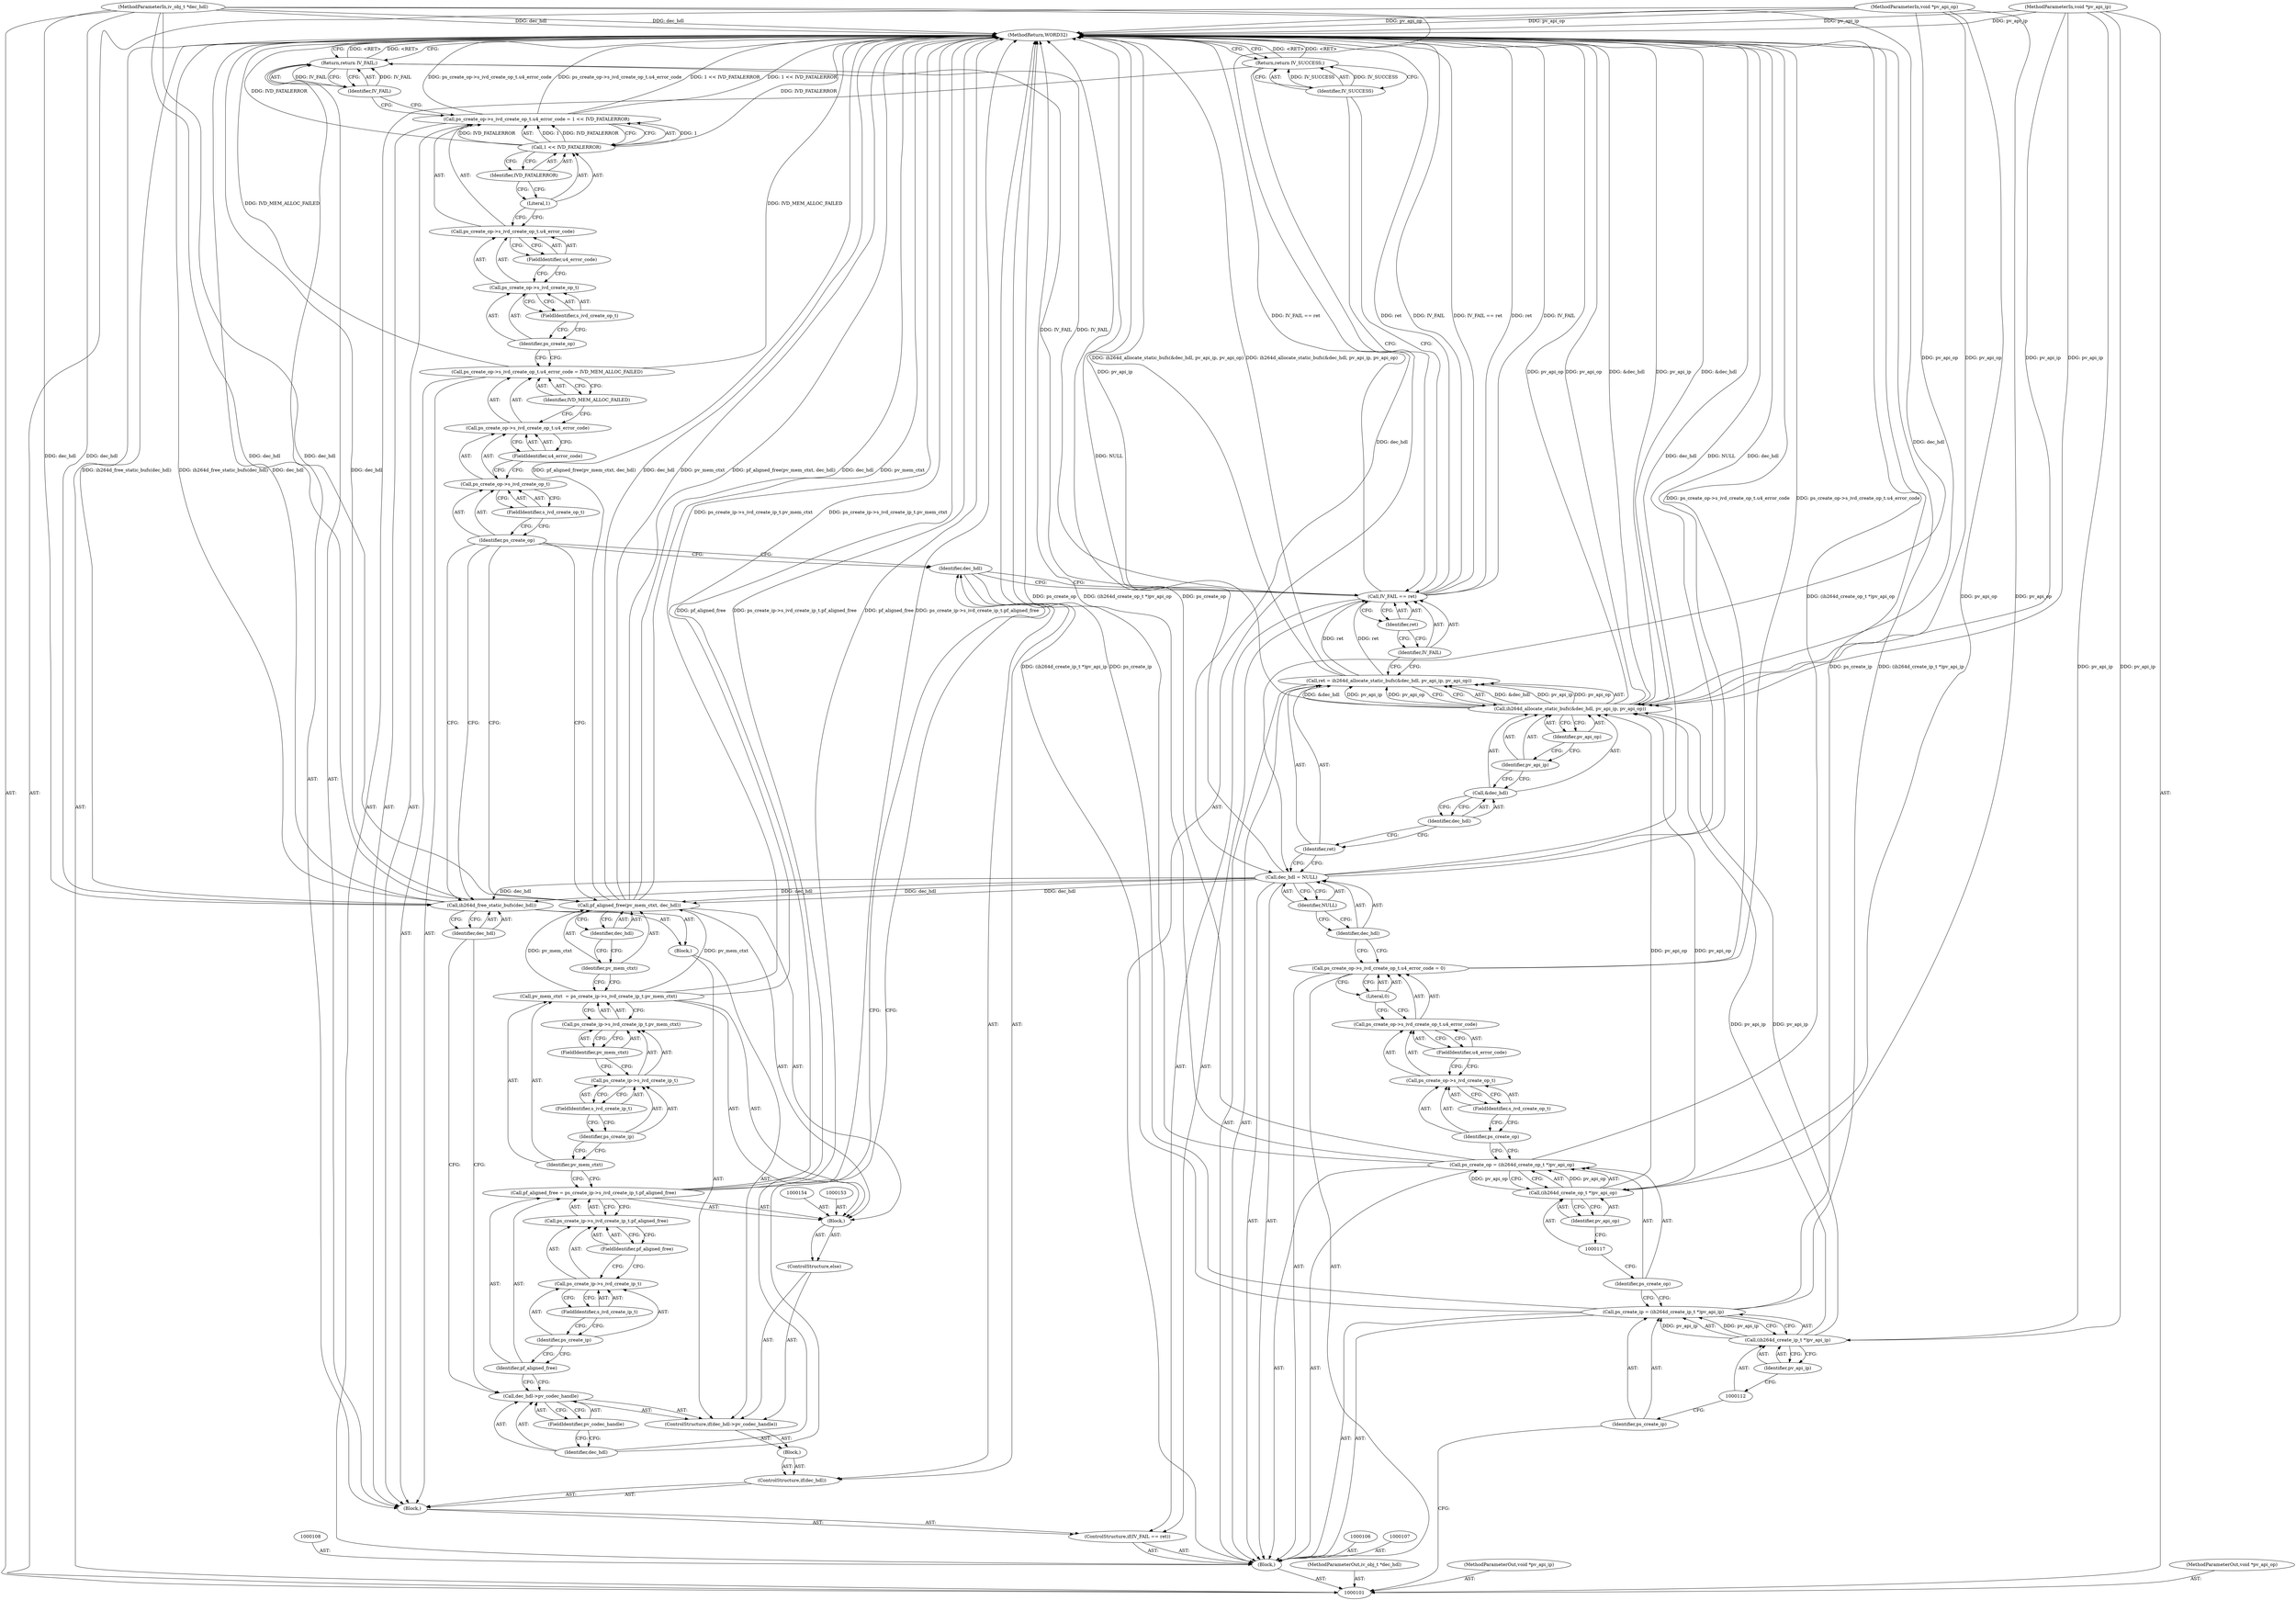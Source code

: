 digraph "0_Android_5acaa6fc86c73a750e5f4900c4e2d44bf22f683a" {
"1000192" [label="(MethodReturn,WORD32)"];
"1000102" [label="(MethodParameterIn,iv_obj_t *dec_hdl)"];
"1000252" [label="(MethodParameterOut,iv_obj_t *dec_hdl)"];
"1000103" [label="(MethodParameterIn,void *pv_api_ip)"];
"1000253" [label="(MethodParameterOut,void *pv_api_ip)"];
"1000104" [label="(MethodParameterIn,void *pv_api_op)"];
"1000254" [label="(MethodParameterOut,void *pv_api_op)"];
"1000123" [label="(FieldIdentifier,s_ivd_create_op_t)"];
"1000124" [label="(FieldIdentifier,u4_error_code)"];
"1000119" [label="(Call,ps_create_op->s_ivd_create_op_t.u4_error_code = 0)"];
"1000120" [label="(Call,ps_create_op->s_ivd_create_op_t.u4_error_code)"];
"1000121" [label="(Call,ps_create_op->s_ivd_create_op_t)"];
"1000122" [label="(Identifier,ps_create_op)"];
"1000125" [label="(Literal,0)"];
"1000128" [label="(Identifier,NULL)"];
"1000126" [label="(Call,dec_hdl = NULL)"];
"1000127" [label="(Identifier,dec_hdl)"];
"1000131" [label="(Call,ih264d_allocate_static_bufs(&dec_hdl, pv_api_ip, pv_api_op))"];
"1000132" [label="(Call,&dec_hdl)"];
"1000133" [label="(Identifier,dec_hdl)"];
"1000134" [label="(Identifier,pv_api_ip)"];
"1000129" [label="(Call,ret = ih264d_allocate_static_bufs(&dec_hdl, pv_api_ip, pv_api_op))"];
"1000130" [label="(Identifier,ret)"];
"1000135" [label="(Identifier,pv_api_op)"];
"1000139" [label="(Identifier,ret)"];
"1000136" [label="(ControlStructure,if(IV_FAIL == ret))"];
"1000137" [label="(Call,IV_FAIL == ret)"];
"1000138" [label="(Identifier,IV_FAIL)"];
"1000140" [label="(Block,)"];
"1000142" [label="(Identifier,dec_hdl)"];
"1000141" [label="(ControlStructure,if(dec_hdl))"];
"1000143" [label="(Block,)"];
"1000105" [label="(Block,)"];
"1000144" [label="(ControlStructure,if(dec_hdl->pv_codec_handle))"];
"1000145" [label="(Call,dec_hdl->pv_codec_handle)"];
"1000146" [label="(Identifier,dec_hdl)"];
"1000147" [label="(FieldIdentifier,pv_codec_handle)"];
"1000148" [label="(Block,)"];
"1000149" [label="(Call,ih264d_free_static_bufs(dec_hdl))"];
"1000150" [label="(Identifier,dec_hdl)"];
"1000151" [label="(ControlStructure,else)"];
"1000152" [label="(Block,)"];
"1000155" [label="(Call,pf_aligned_free = ps_create_ip->s_ivd_create_ip_t.pf_aligned_free)"];
"1000156" [label="(Identifier,pf_aligned_free)"];
"1000157" [label="(Call,ps_create_ip->s_ivd_create_ip_t.pf_aligned_free)"];
"1000158" [label="(Call,ps_create_ip->s_ivd_create_ip_t)"];
"1000159" [label="(Identifier,ps_create_ip)"];
"1000160" [label="(FieldIdentifier,s_ivd_create_ip_t)"];
"1000161" [label="(FieldIdentifier,pf_aligned_free)"];
"1000162" [label="(Call,pv_mem_ctxt  = ps_create_ip->s_ivd_create_ip_t.pv_mem_ctxt)"];
"1000163" [label="(Identifier,pv_mem_ctxt)"];
"1000164" [label="(Call,ps_create_ip->s_ivd_create_ip_t.pv_mem_ctxt)"];
"1000165" [label="(Call,ps_create_ip->s_ivd_create_ip_t)"];
"1000166" [label="(Identifier,ps_create_ip)"];
"1000167" [label="(FieldIdentifier,s_ivd_create_ip_t)"];
"1000168" [label="(FieldIdentifier,pv_mem_ctxt)"];
"1000169" [label="(Call,pf_aligned_free(pv_mem_ctxt, dec_hdl))"];
"1000170" [label="(Identifier,pv_mem_ctxt)"];
"1000171" [label="(Identifier,dec_hdl)"];
"1000176" [label="(FieldIdentifier,s_ivd_create_op_t)"];
"1000177" [label="(FieldIdentifier,u4_error_code)"];
"1000178" [label="(Identifier,IVD_MEM_ALLOC_FAILED)"];
"1000172" [label="(Call,ps_create_op->s_ivd_create_op_t.u4_error_code = IVD_MEM_ALLOC_FAILED)"];
"1000173" [label="(Call,ps_create_op->s_ivd_create_op_t.u4_error_code)"];
"1000174" [label="(Call,ps_create_op->s_ivd_create_op_t)"];
"1000175" [label="(Identifier,ps_create_op)"];
"1000183" [label="(FieldIdentifier,s_ivd_create_op_t)"];
"1000184" [label="(FieldIdentifier,u4_error_code)"];
"1000185" [label="(Call,1 << IVD_FATALERROR)"];
"1000186" [label="(Literal,1)"];
"1000187" [label="(Identifier,IVD_FATALERROR)"];
"1000179" [label="(Call,ps_create_op->s_ivd_create_op_t.u4_error_code = 1 << IVD_FATALERROR)"];
"1000180" [label="(Call,ps_create_op->s_ivd_create_op_t.u4_error_code)"];
"1000181" [label="(Call,ps_create_op->s_ivd_create_op_t)"];
"1000182" [label="(Identifier,ps_create_op)"];
"1000188" [label="(Return,return IV_FAIL;)"];
"1000189" [label="(Identifier,IV_FAIL)"];
"1000190" [label="(Return,return IV_SUCCESS;)"];
"1000191" [label="(Identifier,IV_SUCCESS)"];
"1000111" [label="(Call,(ih264d_create_ip_t *)pv_api_ip)"];
"1000109" [label="(Call,ps_create_ip = (ih264d_create_ip_t *)pv_api_ip)"];
"1000110" [label="(Identifier,ps_create_ip)"];
"1000113" [label="(Identifier,pv_api_ip)"];
"1000116" [label="(Call,(ih264d_create_op_t *)pv_api_op)"];
"1000118" [label="(Identifier,pv_api_op)"];
"1000114" [label="(Call,ps_create_op = (ih264d_create_op_t *)pv_api_op)"];
"1000115" [label="(Identifier,ps_create_op)"];
"1000192" -> "1000101"  [label="AST: "];
"1000192" -> "1000188"  [label="CFG: "];
"1000192" -> "1000190"  [label="CFG: "];
"1000188" -> "1000192"  [label="DDG: <RET>"];
"1000172" -> "1000192"  [label="DDG: IVD_MEM_ALLOC_FAILED"];
"1000179" -> "1000192"  [label="DDG: 1 << IVD_FATALERROR"];
"1000179" -> "1000192"  [label="DDG: ps_create_op->s_ivd_create_op_t.u4_error_code"];
"1000169" -> "1000192"  [label="DDG: pf_aligned_free(pv_mem_ctxt, dec_hdl)"];
"1000169" -> "1000192"  [label="DDG: dec_hdl"];
"1000169" -> "1000192"  [label="DDG: pv_mem_ctxt"];
"1000155" -> "1000192"  [label="DDG: ps_create_ip->s_ivd_create_ip_t.pf_aligned_free"];
"1000155" -> "1000192"  [label="DDG: pf_aligned_free"];
"1000149" -> "1000192"  [label="DDG: ih264d_free_static_bufs(dec_hdl)"];
"1000149" -> "1000192"  [label="DDG: dec_hdl"];
"1000126" -> "1000192"  [label="DDG: dec_hdl"];
"1000126" -> "1000192"  [label="DDG: NULL"];
"1000102" -> "1000192"  [label="DDG: dec_hdl"];
"1000129" -> "1000192"  [label="DDG: ih264d_allocate_static_bufs(&dec_hdl, pv_api_ip, pv_api_op)"];
"1000162" -> "1000192"  [label="DDG: ps_create_ip->s_ivd_create_ip_t.pv_mem_ctxt"];
"1000185" -> "1000192"  [label="DDG: IVD_FATALERROR"];
"1000104" -> "1000192"  [label="DDG: pv_api_op"];
"1000131" -> "1000192"  [label="DDG: &dec_hdl"];
"1000131" -> "1000192"  [label="DDG: pv_api_ip"];
"1000131" -> "1000192"  [label="DDG: pv_api_op"];
"1000137" -> "1000192"  [label="DDG: ret"];
"1000137" -> "1000192"  [label="DDG: IV_FAIL"];
"1000137" -> "1000192"  [label="DDG: IV_FAIL == ret"];
"1000103" -> "1000192"  [label="DDG: pv_api_ip"];
"1000114" -> "1000192"  [label="DDG: ps_create_op"];
"1000114" -> "1000192"  [label="DDG: (ih264d_create_op_t *)pv_api_op"];
"1000109" -> "1000192"  [label="DDG: ps_create_ip"];
"1000109" -> "1000192"  [label="DDG: (ih264d_create_ip_t *)pv_api_ip"];
"1000119" -> "1000192"  [label="DDG: ps_create_op->s_ivd_create_op_t.u4_error_code"];
"1000190" -> "1000192"  [label="DDG: <RET>"];
"1000102" -> "1000101"  [label="AST: "];
"1000102" -> "1000192"  [label="DDG: dec_hdl"];
"1000102" -> "1000126"  [label="DDG: dec_hdl"];
"1000102" -> "1000149"  [label="DDG: dec_hdl"];
"1000102" -> "1000169"  [label="DDG: dec_hdl"];
"1000252" -> "1000101"  [label="AST: "];
"1000103" -> "1000101"  [label="AST: "];
"1000103" -> "1000192"  [label="DDG: pv_api_ip"];
"1000103" -> "1000111"  [label="DDG: pv_api_ip"];
"1000103" -> "1000131"  [label="DDG: pv_api_ip"];
"1000253" -> "1000101"  [label="AST: "];
"1000104" -> "1000101"  [label="AST: "];
"1000104" -> "1000192"  [label="DDG: pv_api_op"];
"1000104" -> "1000116"  [label="DDG: pv_api_op"];
"1000104" -> "1000131"  [label="DDG: pv_api_op"];
"1000254" -> "1000101"  [label="AST: "];
"1000123" -> "1000121"  [label="AST: "];
"1000123" -> "1000122"  [label="CFG: "];
"1000121" -> "1000123"  [label="CFG: "];
"1000124" -> "1000120"  [label="AST: "];
"1000124" -> "1000121"  [label="CFG: "];
"1000120" -> "1000124"  [label="CFG: "];
"1000119" -> "1000105"  [label="AST: "];
"1000119" -> "1000125"  [label="CFG: "];
"1000120" -> "1000119"  [label="AST: "];
"1000125" -> "1000119"  [label="AST: "];
"1000127" -> "1000119"  [label="CFG: "];
"1000119" -> "1000192"  [label="DDG: ps_create_op->s_ivd_create_op_t.u4_error_code"];
"1000120" -> "1000119"  [label="AST: "];
"1000120" -> "1000124"  [label="CFG: "];
"1000121" -> "1000120"  [label="AST: "];
"1000124" -> "1000120"  [label="AST: "];
"1000125" -> "1000120"  [label="CFG: "];
"1000121" -> "1000120"  [label="AST: "];
"1000121" -> "1000123"  [label="CFG: "];
"1000122" -> "1000121"  [label="AST: "];
"1000123" -> "1000121"  [label="AST: "];
"1000124" -> "1000121"  [label="CFG: "];
"1000122" -> "1000121"  [label="AST: "];
"1000122" -> "1000114"  [label="CFG: "];
"1000123" -> "1000122"  [label="CFG: "];
"1000125" -> "1000119"  [label="AST: "];
"1000125" -> "1000120"  [label="CFG: "];
"1000119" -> "1000125"  [label="CFG: "];
"1000128" -> "1000126"  [label="AST: "];
"1000128" -> "1000127"  [label="CFG: "];
"1000126" -> "1000128"  [label="CFG: "];
"1000126" -> "1000105"  [label="AST: "];
"1000126" -> "1000128"  [label="CFG: "];
"1000127" -> "1000126"  [label="AST: "];
"1000128" -> "1000126"  [label="AST: "];
"1000130" -> "1000126"  [label="CFG: "];
"1000126" -> "1000192"  [label="DDG: dec_hdl"];
"1000126" -> "1000192"  [label="DDG: NULL"];
"1000102" -> "1000126"  [label="DDG: dec_hdl"];
"1000126" -> "1000149"  [label="DDG: dec_hdl"];
"1000126" -> "1000169"  [label="DDG: dec_hdl"];
"1000127" -> "1000126"  [label="AST: "];
"1000127" -> "1000119"  [label="CFG: "];
"1000128" -> "1000127"  [label="CFG: "];
"1000131" -> "1000129"  [label="AST: "];
"1000131" -> "1000135"  [label="CFG: "];
"1000132" -> "1000131"  [label="AST: "];
"1000134" -> "1000131"  [label="AST: "];
"1000135" -> "1000131"  [label="AST: "];
"1000129" -> "1000131"  [label="CFG: "];
"1000131" -> "1000192"  [label="DDG: &dec_hdl"];
"1000131" -> "1000192"  [label="DDG: pv_api_ip"];
"1000131" -> "1000192"  [label="DDG: pv_api_op"];
"1000131" -> "1000129"  [label="DDG: &dec_hdl"];
"1000131" -> "1000129"  [label="DDG: pv_api_ip"];
"1000131" -> "1000129"  [label="DDG: pv_api_op"];
"1000111" -> "1000131"  [label="DDG: pv_api_ip"];
"1000103" -> "1000131"  [label="DDG: pv_api_ip"];
"1000116" -> "1000131"  [label="DDG: pv_api_op"];
"1000104" -> "1000131"  [label="DDG: pv_api_op"];
"1000132" -> "1000131"  [label="AST: "];
"1000132" -> "1000133"  [label="CFG: "];
"1000133" -> "1000132"  [label="AST: "];
"1000134" -> "1000132"  [label="CFG: "];
"1000133" -> "1000132"  [label="AST: "];
"1000133" -> "1000130"  [label="CFG: "];
"1000132" -> "1000133"  [label="CFG: "];
"1000134" -> "1000131"  [label="AST: "];
"1000134" -> "1000132"  [label="CFG: "];
"1000135" -> "1000134"  [label="CFG: "];
"1000129" -> "1000105"  [label="AST: "];
"1000129" -> "1000131"  [label="CFG: "];
"1000130" -> "1000129"  [label="AST: "];
"1000131" -> "1000129"  [label="AST: "];
"1000138" -> "1000129"  [label="CFG: "];
"1000129" -> "1000192"  [label="DDG: ih264d_allocate_static_bufs(&dec_hdl, pv_api_ip, pv_api_op)"];
"1000131" -> "1000129"  [label="DDG: &dec_hdl"];
"1000131" -> "1000129"  [label="DDG: pv_api_ip"];
"1000131" -> "1000129"  [label="DDG: pv_api_op"];
"1000129" -> "1000137"  [label="DDG: ret"];
"1000130" -> "1000129"  [label="AST: "];
"1000130" -> "1000126"  [label="CFG: "];
"1000133" -> "1000130"  [label="CFG: "];
"1000135" -> "1000131"  [label="AST: "];
"1000135" -> "1000134"  [label="CFG: "];
"1000131" -> "1000135"  [label="CFG: "];
"1000139" -> "1000137"  [label="AST: "];
"1000139" -> "1000138"  [label="CFG: "];
"1000137" -> "1000139"  [label="CFG: "];
"1000136" -> "1000105"  [label="AST: "];
"1000137" -> "1000136"  [label="AST: "];
"1000140" -> "1000136"  [label="AST: "];
"1000137" -> "1000136"  [label="AST: "];
"1000137" -> "1000139"  [label="CFG: "];
"1000138" -> "1000137"  [label="AST: "];
"1000139" -> "1000137"  [label="AST: "];
"1000142" -> "1000137"  [label="CFG: "];
"1000191" -> "1000137"  [label="CFG: "];
"1000137" -> "1000192"  [label="DDG: ret"];
"1000137" -> "1000192"  [label="DDG: IV_FAIL"];
"1000137" -> "1000192"  [label="DDG: IV_FAIL == ret"];
"1000129" -> "1000137"  [label="DDG: ret"];
"1000137" -> "1000188"  [label="DDG: IV_FAIL"];
"1000138" -> "1000137"  [label="AST: "];
"1000138" -> "1000129"  [label="CFG: "];
"1000139" -> "1000138"  [label="CFG: "];
"1000140" -> "1000136"  [label="AST: "];
"1000141" -> "1000140"  [label="AST: "];
"1000172" -> "1000140"  [label="AST: "];
"1000179" -> "1000140"  [label="AST: "];
"1000188" -> "1000140"  [label="AST: "];
"1000142" -> "1000141"  [label="AST: "];
"1000142" -> "1000137"  [label="CFG: "];
"1000146" -> "1000142"  [label="CFG: "];
"1000175" -> "1000142"  [label="CFG: "];
"1000141" -> "1000140"  [label="AST: "];
"1000142" -> "1000141"  [label="AST: "];
"1000143" -> "1000141"  [label="AST: "];
"1000143" -> "1000141"  [label="AST: "];
"1000144" -> "1000143"  [label="AST: "];
"1000105" -> "1000101"  [label="AST: "];
"1000106" -> "1000105"  [label="AST: "];
"1000107" -> "1000105"  [label="AST: "];
"1000108" -> "1000105"  [label="AST: "];
"1000109" -> "1000105"  [label="AST: "];
"1000114" -> "1000105"  [label="AST: "];
"1000119" -> "1000105"  [label="AST: "];
"1000126" -> "1000105"  [label="AST: "];
"1000129" -> "1000105"  [label="AST: "];
"1000136" -> "1000105"  [label="AST: "];
"1000190" -> "1000105"  [label="AST: "];
"1000144" -> "1000143"  [label="AST: "];
"1000145" -> "1000144"  [label="AST: "];
"1000148" -> "1000144"  [label="AST: "];
"1000151" -> "1000144"  [label="AST: "];
"1000145" -> "1000144"  [label="AST: "];
"1000145" -> "1000147"  [label="CFG: "];
"1000146" -> "1000145"  [label="AST: "];
"1000147" -> "1000145"  [label="AST: "];
"1000150" -> "1000145"  [label="CFG: "];
"1000156" -> "1000145"  [label="CFG: "];
"1000146" -> "1000145"  [label="AST: "];
"1000146" -> "1000142"  [label="CFG: "];
"1000147" -> "1000146"  [label="CFG: "];
"1000147" -> "1000145"  [label="AST: "];
"1000147" -> "1000146"  [label="CFG: "];
"1000145" -> "1000147"  [label="CFG: "];
"1000148" -> "1000144"  [label="AST: "];
"1000149" -> "1000148"  [label="AST: "];
"1000149" -> "1000148"  [label="AST: "];
"1000149" -> "1000150"  [label="CFG: "];
"1000150" -> "1000149"  [label="AST: "];
"1000175" -> "1000149"  [label="CFG: "];
"1000149" -> "1000192"  [label="DDG: ih264d_free_static_bufs(dec_hdl)"];
"1000149" -> "1000192"  [label="DDG: dec_hdl"];
"1000126" -> "1000149"  [label="DDG: dec_hdl"];
"1000102" -> "1000149"  [label="DDG: dec_hdl"];
"1000150" -> "1000149"  [label="AST: "];
"1000150" -> "1000145"  [label="CFG: "];
"1000149" -> "1000150"  [label="CFG: "];
"1000151" -> "1000144"  [label="AST: "];
"1000152" -> "1000151"  [label="AST: "];
"1000152" -> "1000151"  [label="AST: "];
"1000153" -> "1000152"  [label="AST: "];
"1000154" -> "1000152"  [label="AST: "];
"1000155" -> "1000152"  [label="AST: "];
"1000162" -> "1000152"  [label="AST: "];
"1000169" -> "1000152"  [label="AST: "];
"1000155" -> "1000152"  [label="AST: "];
"1000155" -> "1000157"  [label="CFG: "];
"1000156" -> "1000155"  [label="AST: "];
"1000157" -> "1000155"  [label="AST: "];
"1000163" -> "1000155"  [label="CFG: "];
"1000155" -> "1000192"  [label="DDG: ps_create_ip->s_ivd_create_ip_t.pf_aligned_free"];
"1000155" -> "1000192"  [label="DDG: pf_aligned_free"];
"1000156" -> "1000155"  [label="AST: "];
"1000156" -> "1000145"  [label="CFG: "];
"1000159" -> "1000156"  [label="CFG: "];
"1000157" -> "1000155"  [label="AST: "];
"1000157" -> "1000161"  [label="CFG: "];
"1000158" -> "1000157"  [label="AST: "];
"1000161" -> "1000157"  [label="AST: "];
"1000155" -> "1000157"  [label="CFG: "];
"1000158" -> "1000157"  [label="AST: "];
"1000158" -> "1000160"  [label="CFG: "];
"1000159" -> "1000158"  [label="AST: "];
"1000160" -> "1000158"  [label="AST: "];
"1000161" -> "1000158"  [label="CFG: "];
"1000159" -> "1000158"  [label="AST: "];
"1000159" -> "1000156"  [label="CFG: "];
"1000160" -> "1000159"  [label="CFG: "];
"1000160" -> "1000158"  [label="AST: "];
"1000160" -> "1000159"  [label="CFG: "];
"1000158" -> "1000160"  [label="CFG: "];
"1000161" -> "1000157"  [label="AST: "];
"1000161" -> "1000158"  [label="CFG: "];
"1000157" -> "1000161"  [label="CFG: "];
"1000162" -> "1000152"  [label="AST: "];
"1000162" -> "1000164"  [label="CFG: "];
"1000163" -> "1000162"  [label="AST: "];
"1000164" -> "1000162"  [label="AST: "];
"1000170" -> "1000162"  [label="CFG: "];
"1000162" -> "1000192"  [label="DDG: ps_create_ip->s_ivd_create_ip_t.pv_mem_ctxt"];
"1000162" -> "1000169"  [label="DDG: pv_mem_ctxt"];
"1000163" -> "1000162"  [label="AST: "];
"1000163" -> "1000155"  [label="CFG: "];
"1000166" -> "1000163"  [label="CFG: "];
"1000164" -> "1000162"  [label="AST: "];
"1000164" -> "1000168"  [label="CFG: "];
"1000165" -> "1000164"  [label="AST: "];
"1000168" -> "1000164"  [label="AST: "];
"1000162" -> "1000164"  [label="CFG: "];
"1000165" -> "1000164"  [label="AST: "];
"1000165" -> "1000167"  [label="CFG: "];
"1000166" -> "1000165"  [label="AST: "];
"1000167" -> "1000165"  [label="AST: "];
"1000168" -> "1000165"  [label="CFG: "];
"1000166" -> "1000165"  [label="AST: "];
"1000166" -> "1000163"  [label="CFG: "];
"1000167" -> "1000166"  [label="CFG: "];
"1000167" -> "1000165"  [label="AST: "];
"1000167" -> "1000166"  [label="CFG: "];
"1000165" -> "1000167"  [label="CFG: "];
"1000168" -> "1000164"  [label="AST: "];
"1000168" -> "1000165"  [label="CFG: "];
"1000164" -> "1000168"  [label="CFG: "];
"1000169" -> "1000152"  [label="AST: "];
"1000169" -> "1000171"  [label="CFG: "];
"1000170" -> "1000169"  [label="AST: "];
"1000171" -> "1000169"  [label="AST: "];
"1000175" -> "1000169"  [label="CFG: "];
"1000169" -> "1000192"  [label="DDG: pf_aligned_free(pv_mem_ctxt, dec_hdl)"];
"1000169" -> "1000192"  [label="DDG: dec_hdl"];
"1000169" -> "1000192"  [label="DDG: pv_mem_ctxt"];
"1000162" -> "1000169"  [label="DDG: pv_mem_ctxt"];
"1000126" -> "1000169"  [label="DDG: dec_hdl"];
"1000102" -> "1000169"  [label="DDG: dec_hdl"];
"1000170" -> "1000169"  [label="AST: "];
"1000170" -> "1000162"  [label="CFG: "];
"1000171" -> "1000170"  [label="CFG: "];
"1000171" -> "1000169"  [label="AST: "];
"1000171" -> "1000170"  [label="CFG: "];
"1000169" -> "1000171"  [label="CFG: "];
"1000176" -> "1000174"  [label="AST: "];
"1000176" -> "1000175"  [label="CFG: "];
"1000174" -> "1000176"  [label="CFG: "];
"1000177" -> "1000173"  [label="AST: "];
"1000177" -> "1000174"  [label="CFG: "];
"1000173" -> "1000177"  [label="CFG: "];
"1000178" -> "1000172"  [label="AST: "];
"1000178" -> "1000173"  [label="CFG: "];
"1000172" -> "1000178"  [label="CFG: "];
"1000172" -> "1000140"  [label="AST: "];
"1000172" -> "1000178"  [label="CFG: "];
"1000173" -> "1000172"  [label="AST: "];
"1000178" -> "1000172"  [label="AST: "];
"1000182" -> "1000172"  [label="CFG: "];
"1000172" -> "1000192"  [label="DDG: IVD_MEM_ALLOC_FAILED"];
"1000173" -> "1000172"  [label="AST: "];
"1000173" -> "1000177"  [label="CFG: "];
"1000174" -> "1000173"  [label="AST: "];
"1000177" -> "1000173"  [label="AST: "];
"1000178" -> "1000173"  [label="CFG: "];
"1000174" -> "1000173"  [label="AST: "];
"1000174" -> "1000176"  [label="CFG: "];
"1000175" -> "1000174"  [label="AST: "];
"1000176" -> "1000174"  [label="AST: "];
"1000177" -> "1000174"  [label="CFG: "];
"1000175" -> "1000174"  [label="AST: "];
"1000175" -> "1000149"  [label="CFG: "];
"1000175" -> "1000169"  [label="CFG: "];
"1000175" -> "1000142"  [label="CFG: "];
"1000176" -> "1000175"  [label="CFG: "];
"1000183" -> "1000181"  [label="AST: "];
"1000183" -> "1000182"  [label="CFG: "];
"1000181" -> "1000183"  [label="CFG: "];
"1000184" -> "1000180"  [label="AST: "];
"1000184" -> "1000181"  [label="CFG: "];
"1000180" -> "1000184"  [label="CFG: "];
"1000185" -> "1000179"  [label="AST: "];
"1000185" -> "1000187"  [label="CFG: "];
"1000186" -> "1000185"  [label="AST: "];
"1000187" -> "1000185"  [label="AST: "];
"1000179" -> "1000185"  [label="CFG: "];
"1000185" -> "1000192"  [label="DDG: IVD_FATALERROR"];
"1000185" -> "1000179"  [label="DDG: 1"];
"1000185" -> "1000179"  [label="DDG: IVD_FATALERROR"];
"1000186" -> "1000185"  [label="AST: "];
"1000186" -> "1000180"  [label="CFG: "];
"1000187" -> "1000186"  [label="CFG: "];
"1000187" -> "1000185"  [label="AST: "];
"1000187" -> "1000186"  [label="CFG: "];
"1000185" -> "1000187"  [label="CFG: "];
"1000179" -> "1000140"  [label="AST: "];
"1000179" -> "1000185"  [label="CFG: "];
"1000180" -> "1000179"  [label="AST: "];
"1000185" -> "1000179"  [label="AST: "];
"1000189" -> "1000179"  [label="CFG: "];
"1000179" -> "1000192"  [label="DDG: 1 << IVD_FATALERROR"];
"1000179" -> "1000192"  [label="DDG: ps_create_op->s_ivd_create_op_t.u4_error_code"];
"1000185" -> "1000179"  [label="DDG: 1"];
"1000185" -> "1000179"  [label="DDG: IVD_FATALERROR"];
"1000180" -> "1000179"  [label="AST: "];
"1000180" -> "1000184"  [label="CFG: "];
"1000181" -> "1000180"  [label="AST: "];
"1000184" -> "1000180"  [label="AST: "];
"1000186" -> "1000180"  [label="CFG: "];
"1000181" -> "1000180"  [label="AST: "];
"1000181" -> "1000183"  [label="CFG: "];
"1000182" -> "1000181"  [label="AST: "];
"1000183" -> "1000181"  [label="AST: "];
"1000184" -> "1000181"  [label="CFG: "];
"1000182" -> "1000181"  [label="AST: "];
"1000182" -> "1000172"  [label="CFG: "];
"1000183" -> "1000182"  [label="CFG: "];
"1000188" -> "1000140"  [label="AST: "];
"1000188" -> "1000189"  [label="CFG: "];
"1000189" -> "1000188"  [label="AST: "];
"1000192" -> "1000188"  [label="CFG: "];
"1000188" -> "1000192"  [label="DDG: <RET>"];
"1000189" -> "1000188"  [label="DDG: IV_FAIL"];
"1000137" -> "1000188"  [label="DDG: IV_FAIL"];
"1000189" -> "1000188"  [label="AST: "];
"1000189" -> "1000179"  [label="CFG: "];
"1000188" -> "1000189"  [label="CFG: "];
"1000189" -> "1000188"  [label="DDG: IV_FAIL"];
"1000190" -> "1000105"  [label="AST: "];
"1000190" -> "1000191"  [label="CFG: "];
"1000191" -> "1000190"  [label="AST: "];
"1000192" -> "1000190"  [label="CFG: "];
"1000190" -> "1000192"  [label="DDG: <RET>"];
"1000191" -> "1000190"  [label="DDG: IV_SUCCESS"];
"1000191" -> "1000190"  [label="AST: "];
"1000191" -> "1000137"  [label="CFG: "];
"1000190" -> "1000191"  [label="CFG: "];
"1000191" -> "1000190"  [label="DDG: IV_SUCCESS"];
"1000111" -> "1000109"  [label="AST: "];
"1000111" -> "1000113"  [label="CFG: "];
"1000112" -> "1000111"  [label="AST: "];
"1000113" -> "1000111"  [label="AST: "];
"1000109" -> "1000111"  [label="CFG: "];
"1000111" -> "1000109"  [label="DDG: pv_api_ip"];
"1000103" -> "1000111"  [label="DDG: pv_api_ip"];
"1000111" -> "1000131"  [label="DDG: pv_api_ip"];
"1000109" -> "1000105"  [label="AST: "];
"1000109" -> "1000111"  [label="CFG: "];
"1000110" -> "1000109"  [label="AST: "];
"1000111" -> "1000109"  [label="AST: "];
"1000115" -> "1000109"  [label="CFG: "];
"1000109" -> "1000192"  [label="DDG: ps_create_ip"];
"1000109" -> "1000192"  [label="DDG: (ih264d_create_ip_t *)pv_api_ip"];
"1000111" -> "1000109"  [label="DDG: pv_api_ip"];
"1000110" -> "1000109"  [label="AST: "];
"1000110" -> "1000101"  [label="CFG: "];
"1000112" -> "1000110"  [label="CFG: "];
"1000113" -> "1000111"  [label="AST: "];
"1000113" -> "1000112"  [label="CFG: "];
"1000111" -> "1000113"  [label="CFG: "];
"1000116" -> "1000114"  [label="AST: "];
"1000116" -> "1000118"  [label="CFG: "];
"1000117" -> "1000116"  [label="AST: "];
"1000118" -> "1000116"  [label="AST: "];
"1000114" -> "1000116"  [label="CFG: "];
"1000116" -> "1000114"  [label="DDG: pv_api_op"];
"1000104" -> "1000116"  [label="DDG: pv_api_op"];
"1000116" -> "1000131"  [label="DDG: pv_api_op"];
"1000118" -> "1000116"  [label="AST: "];
"1000118" -> "1000117"  [label="CFG: "];
"1000116" -> "1000118"  [label="CFG: "];
"1000114" -> "1000105"  [label="AST: "];
"1000114" -> "1000116"  [label="CFG: "];
"1000115" -> "1000114"  [label="AST: "];
"1000116" -> "1000114"  [label="AST: "];
"1000122" -> "1000114"  [label="CFG: "];
"1000114" -> "1000192"  [label="DDG: ps_create_op"];
"1000114" -> "1000192"  [label="DDG: (ih264d_create_op_t *)pv_api_op"];
"1000116" -> "1000114"  [label="DDG: pv_api_op"];
"1000115" -> "1000114"  [label="AST: "];
"1000115" -> "1000109"  [label="CFG: "];
"1000117" -> "1000115"  [label="CFG: "];
}
